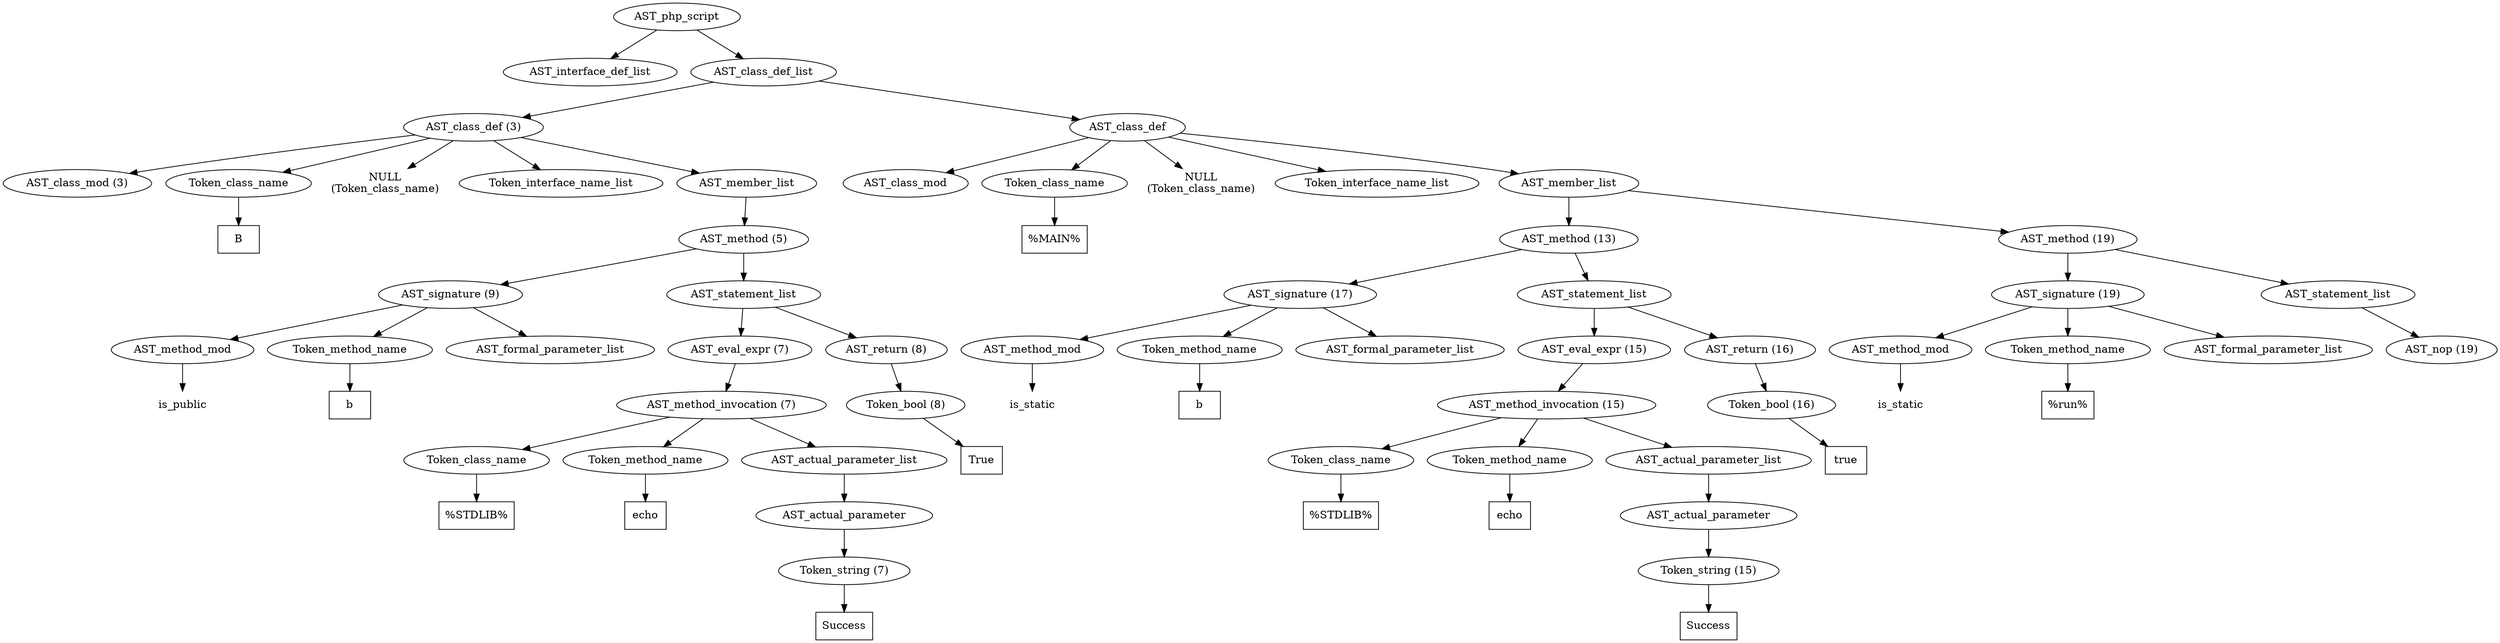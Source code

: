 /*
 * AST in dot format generated by phc -- the PHP compiler
 */

digraph AST {
node_0 [label="AST_php_script"];
node_1 [label="AST_interface_def_list"];
node_2 [label="AST_class_def_list"];
node_3 [label="AST_class_def (3)"];
node_4 [label="AST_class_mod (3)"];
node_5 [label="Token_class_name"];
node_6 [label="B", shape=box]
node_5 -> node_6;
node_7 [label="NULL\n(Token_class_name)", shape=plaintext]
node_8 [label="Token_interface_name_list"];
node_9 [label="AST_member_list"];
node_10 [label="AST_method (5)"];
node_11 [label="AST_signature (9)"];
node_12 [label="AST_method_mod"];
node_13 [label="is_public", shape=plaintext]
node_12 -> node_13;
node_14 [label="Token_method_name"];
node_15 [label="b", shape=box]
node_14 -> node_15;
node_16 [label="AST_formal_parameter_list"];
node_11 -> node_16;
node_11 -> node_14;
node_11 -> node_12;
node_17 [label="AST_statement_list"];
node_18 [label="AST_eval_expr (7)"];
node_19 [label="AST_method_invocation (7)"];
node_20 [label="Token_class_name"];
node_21 [label="%STDLIB%", shape=box]
node_20 -> node_21;
node_22 [label="Token_method_name"];
node_23 [label="echo", shape=box]
node_22 -> node_23;
node_24 [label="AST_actual_parameter_list"];
node_25 [label="AST_actual_parameter"];
node_26 [label="Token_string (7)"];
node_27 [label="Success", shape=box]
node_26 -> node_27;
node_25 -> node_26;
node_24 -> node_25;
node_19 -> node_24;
node_19 -> node_22;
node_19 -> node_20;
node_18 -> node_19;
node_28 [label="AST_return (8)"];
node_29 [label="Token_bool (8)"];
node_30 [label="True", shape=box]
node_29 -> node_30;
node_28 -> node_29;
node_17 -> node_28;
node_17 -> node_18;
node_10 -> node_17;
node_10 -> node_11;
node_9 -> node_10;
node_3 -> node_9;
node_3 -> node_8;
node_3 -> node_7;
node_3 -> node_5;
node_3 -> node_4;
node_31 [label="AST_class_def"];
node_32 [label="AST_class_mod"];
node_33 [label="Token_class_name"];
node_34 [label="%MAIN%", shape=box]
node_33 -> node_34;
node_35 [label="NULL\n(Token_class_name)", shape=plaintext]
node_36 [label="Token_interface_name_list"];
node_37 [label="AST_member_list"];
node_38 [label="AST_method (13)"];
node_39 [label="AST_signature (17)"];
node_40 [label="AST_method_mod"];
node_41 [label="is_static", shape=plaintext]
node_40 -> node_41;
node_42 [label="Token_method_name"];
node_43 [label="b", shape=box]
node_42 -> node_43;
node_44 [label="AST_formal_parameter_list"];
node_39 -> node_44;
node_39 -> node_42;
node_39 -> node_40;
node_45 [label="AST_statement_list"];
node_46 [label="AST_eval_expr (15)"];
node_47 [label="AST_method_invocation (15)"];
node_48 [label="Token_class_name"];
node_49 [label="%STDLIB%", shape=box]
node_48 -> node_49;
node_50 [label="Token_method_name"];
node_51 [label="echo", shape=box]
node_50 -> node_51;
node_52 [label="AST_actual_parameter_list"];
node_53 [label="AST_actual_parameter"];
node_54 [label="Token_string (15)"];
node_55 [label="Success", shape=box]
node_54 -> node_55;
node_53 -> node_54;
node_52 -> node_53;
node_47 -> node_52;
node_47 -> node_50;
node_47 -> node_48;
node_46 -> node_47;
node_56 [label="AST_return (16)"];
node_57 [label="Token_bool (16)"];
node_58 [label="true", shape=box]
node_57 -> node_58;
node_56 -> node_57;
node_45 -> node_56;
node_45 -> node_46;
node_38 -> node_45;
node_38 -> node_39;
node_59 [label="AST_method (19)"];
node_60 [label="AST_signature (19)"];
node_61 [label="AST_method_mod"];
node_62 [label="is_static", shape=plaintext]
node_61 -> node_62;
node_63 [label="Token_method_name"];
node_64 [label="%run%", shape=box]
node_63 -> node_64;
node_65 [label="AST_formal_parameter_list"];
node_60 -> node_65;
node_60 -> node_63;
node_60 -> node_61;
node_66 [label="AST_statement_list"];
node_67 [label="AST_nop (19)"];
node_66 -> node_67;
node_59 -> node_66;
node_59 -> node_60;
node_37 -> node_59;
node_37 -> node_38;
node_31 -> node_37;
node_31 -> node_36;
node_31 -> node_35;
node_31 -> node_33;
node_31 -> node_32;
node_2 -> node_31;
node_2 -> node_3;
node_0 -> node_2;
node_0 -> node_1;
}
